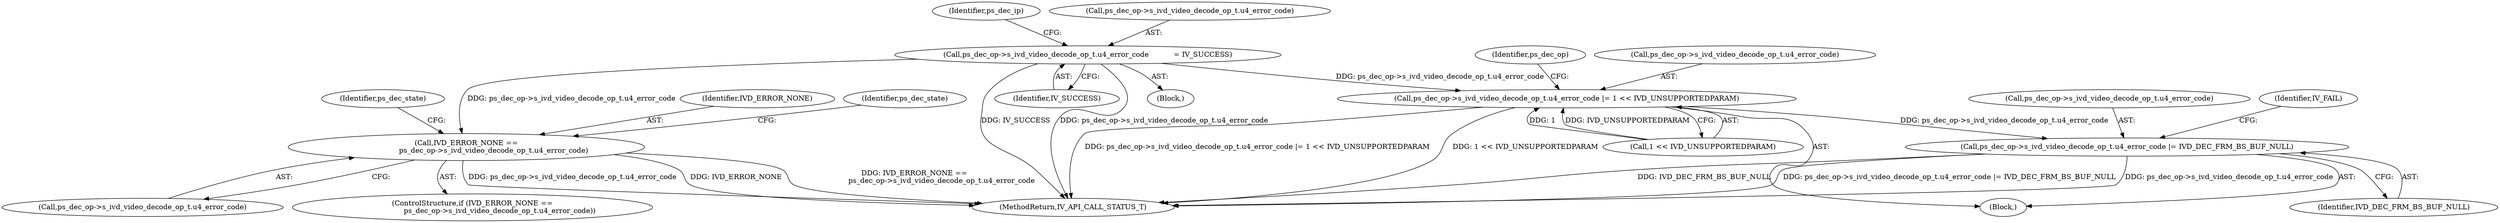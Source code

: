 digraph "0_Android_a86eb798d077b9b25c8f8c77e3c02c2f287c1ce7@pointer" {
"1000256" [label="(Call,ps_dec_op->s_ivd_video_decode_op_t.u4_error_code           = IV_SUCCESS)"];
"1000278" [label="(Call,ps_dec_op->s_ivd_video_decode_op_t.u4_error_code |= 1 << IVD_UNSUPPORTEDPARAM)"];
"1000287" [label="(Call,ps_dec_op->s_ivd_video_decode_op_t.u4_error_code |= IVD_DEC_FRM_BS_BUF_NULL)"];
"1001424" [label="(Call,IVD_ERROR_NONE ==\n                        ps_dec_op->s_ivd_video_decode_op_t.u4_error_code)"];
"1000288" [label="(Call,ps_dec_op->s_ivd_video_decode_op_t.u4_error_code)"];
"1001423" [label="(ControlStructure,if (IVD_ERROR_NONE ==\n                        ps_dec_op->s_ivd_video_decode_op_t.u4_error_code))"];
"1000268" [label="(Identifier,ps_dec_ip)"];
"1001689" [label="(MethodReturn,IV_API_CALL_STATUS_T)"];
"1000287" [label="(Call,ps_dec_op->s_ivd_video_decode_op_t.u4_error_code |= IVD_DEC_FRM_BS_BUF_NULL)"];
"1000295" [label="(Identifier,IV_FAIL)"];
"1000277" [label="(Block,)"];
"1001424" [label="(Call,IVD_ERROR_NONE ==\n                        ps_dec_op->s_ivd_video_decode_op_t.u4_error_code)"];
"1001425" [label="(Identifier,IVD_ERROR_NONE)"];
"1000257" [label="(Call,ps_dec_op->s_ivd_video_decode_op_t.u4_error_code)"];
"1000284" [label="(Call,1 << IVD_UNSUPPORTEDPARAM)"];
"1000262" [label="(Identifier,IV_SUCCESS)"];
"1001426" [label="(Call,ps_dec_op->s_ivd_video_decode_op_t.u4_error_code)"];
"1000293" [label="(Identifier,IVD_DEC_FRM_BS_BUF_NULL)"];
"1000278" [label="(Call,ps_dec_op->s_ivd_video_decode_op_t.u4_error_code |= 1 << IVD_UNSUPPORTEDPARAM)"];
"1000279" [label="(Call,ps_dec_op->s_ivd_video_decode_op_t.u4_error_code)"];
"1000256" [label="(Call,ps_dec_op->s_ivd_video_decode_op_t.u4_error_code           = IV_SUCCESS)"];
"1001536" [label="(Identifier,ps_dec_state)"];
"1000108" [label="(Block,)"];
"1000290" [label="(Identifier,ps_dec_op)"];
"1001435" [label="(Identifier,ps_dec_state)"];
"1000256" -> "1000108"  [label="AST: "];
"1000256" -> "1000262"  [label="CFG: "];
"1000257" -> "1000256"  [label="AST: "];
"1000262" -> "1000256"  [label="AST: "];
"1000268" -> "1000256"  [label="CFG: "];
"1000256" -> "1001689"  [label="DDG: IV_SUCCESS"];
"1000256" -> "1001689"  [label="DDG: ps_dec_op->s_ivd_video_decode_op_t.u4_error_code"];
"1000256" -> "1000278"  [label="DDG: ps_dec_op->s_ivd_video_decode_op_t.u4_error_code"];
"1000256" -> "1001424"  [label="DDG: ps_dec_op->s_ivd_video_decode_op_t.u4_error_code"];
"1000278" -> "1000277"  [label="AST: "];
"1000278" -> "1000284"  [label="CFG: "];
"1000279" -> "1000278"  [label="AST: "];
"1000284" -> "1000278"  [label="AST: "];
"1000290" -> "1000278"  [label="CFG: "];
"1000278" -> "1001689"  [label="DDG: 1 << IVD_UNSUPPORTEDPARAM"];
"1000278" -> "1001689"  [label="DDG: ps_dec_op->s_ivd_video_decode_op_t.u4_error_code |= 1 << IVD_UNSUPPORTEDPARAM"];
"1000284" -> "1000278"  [label="DDG: 1"];
"1000284" -> "1000278"  [label="DDG: IVD_UNSUPPORTEDPARAM"];
"1000278" -> "1000287"  [label="DDG: ps_dec_op->s_ivd_video_decode_op_t.u4_error_code"];
"1000287" -> "1000277"  [label="AST: "];
"1000287" -> "1000293"  [label="CFG: "];
"1000288" -> "1000287"  [label="AST: "];
"1000293" -> "1000287"  [label="AST: "];
"1000295" -> "1000287"  [label="CFG: "];
"1000287" -> "1001689"  [label="DDG: IVD_DEC_FRM_BS_BUF_NULL"];
"1000287" -> "1001689"  [label="DDG: ps_dec_op->s_ivd_video_decode_op_t.u4_error_code |= IVD_DEC_FRM_BS_BUF_NULL"];
"1000287" -> "1001689"  [label="DDG: ps_dec_op->s_ivd_video_decode_op_t.u4_error_code"];
"1001424" -> "1001423"  [label="AST: "];
"1001424" -> "1001426"  [label="CFG: "];
"1001425" -> "1001424"  [label="AST: "];
"1001426" -> "1001424"  [label="AST: "];
"1001435" -> "1001424"  [label="CFG: "];
"1001536" -> "1001424"  [label="CFG: "];
"1001424" -> "1001689"  [label="DDG: IVD_ERROR_NONE"];
"1001424" -> "1001689"  [label="DDG: IVD_ERROR_NONE ==\n                        ps_dec_op->s_ivd_video_decode_op_t.u4_error_code"];
"1001424" -> "1001689"  [label="DDG: ps_dec_op->s_ivd_video_decode_op_t.u4_error_code"];
}
